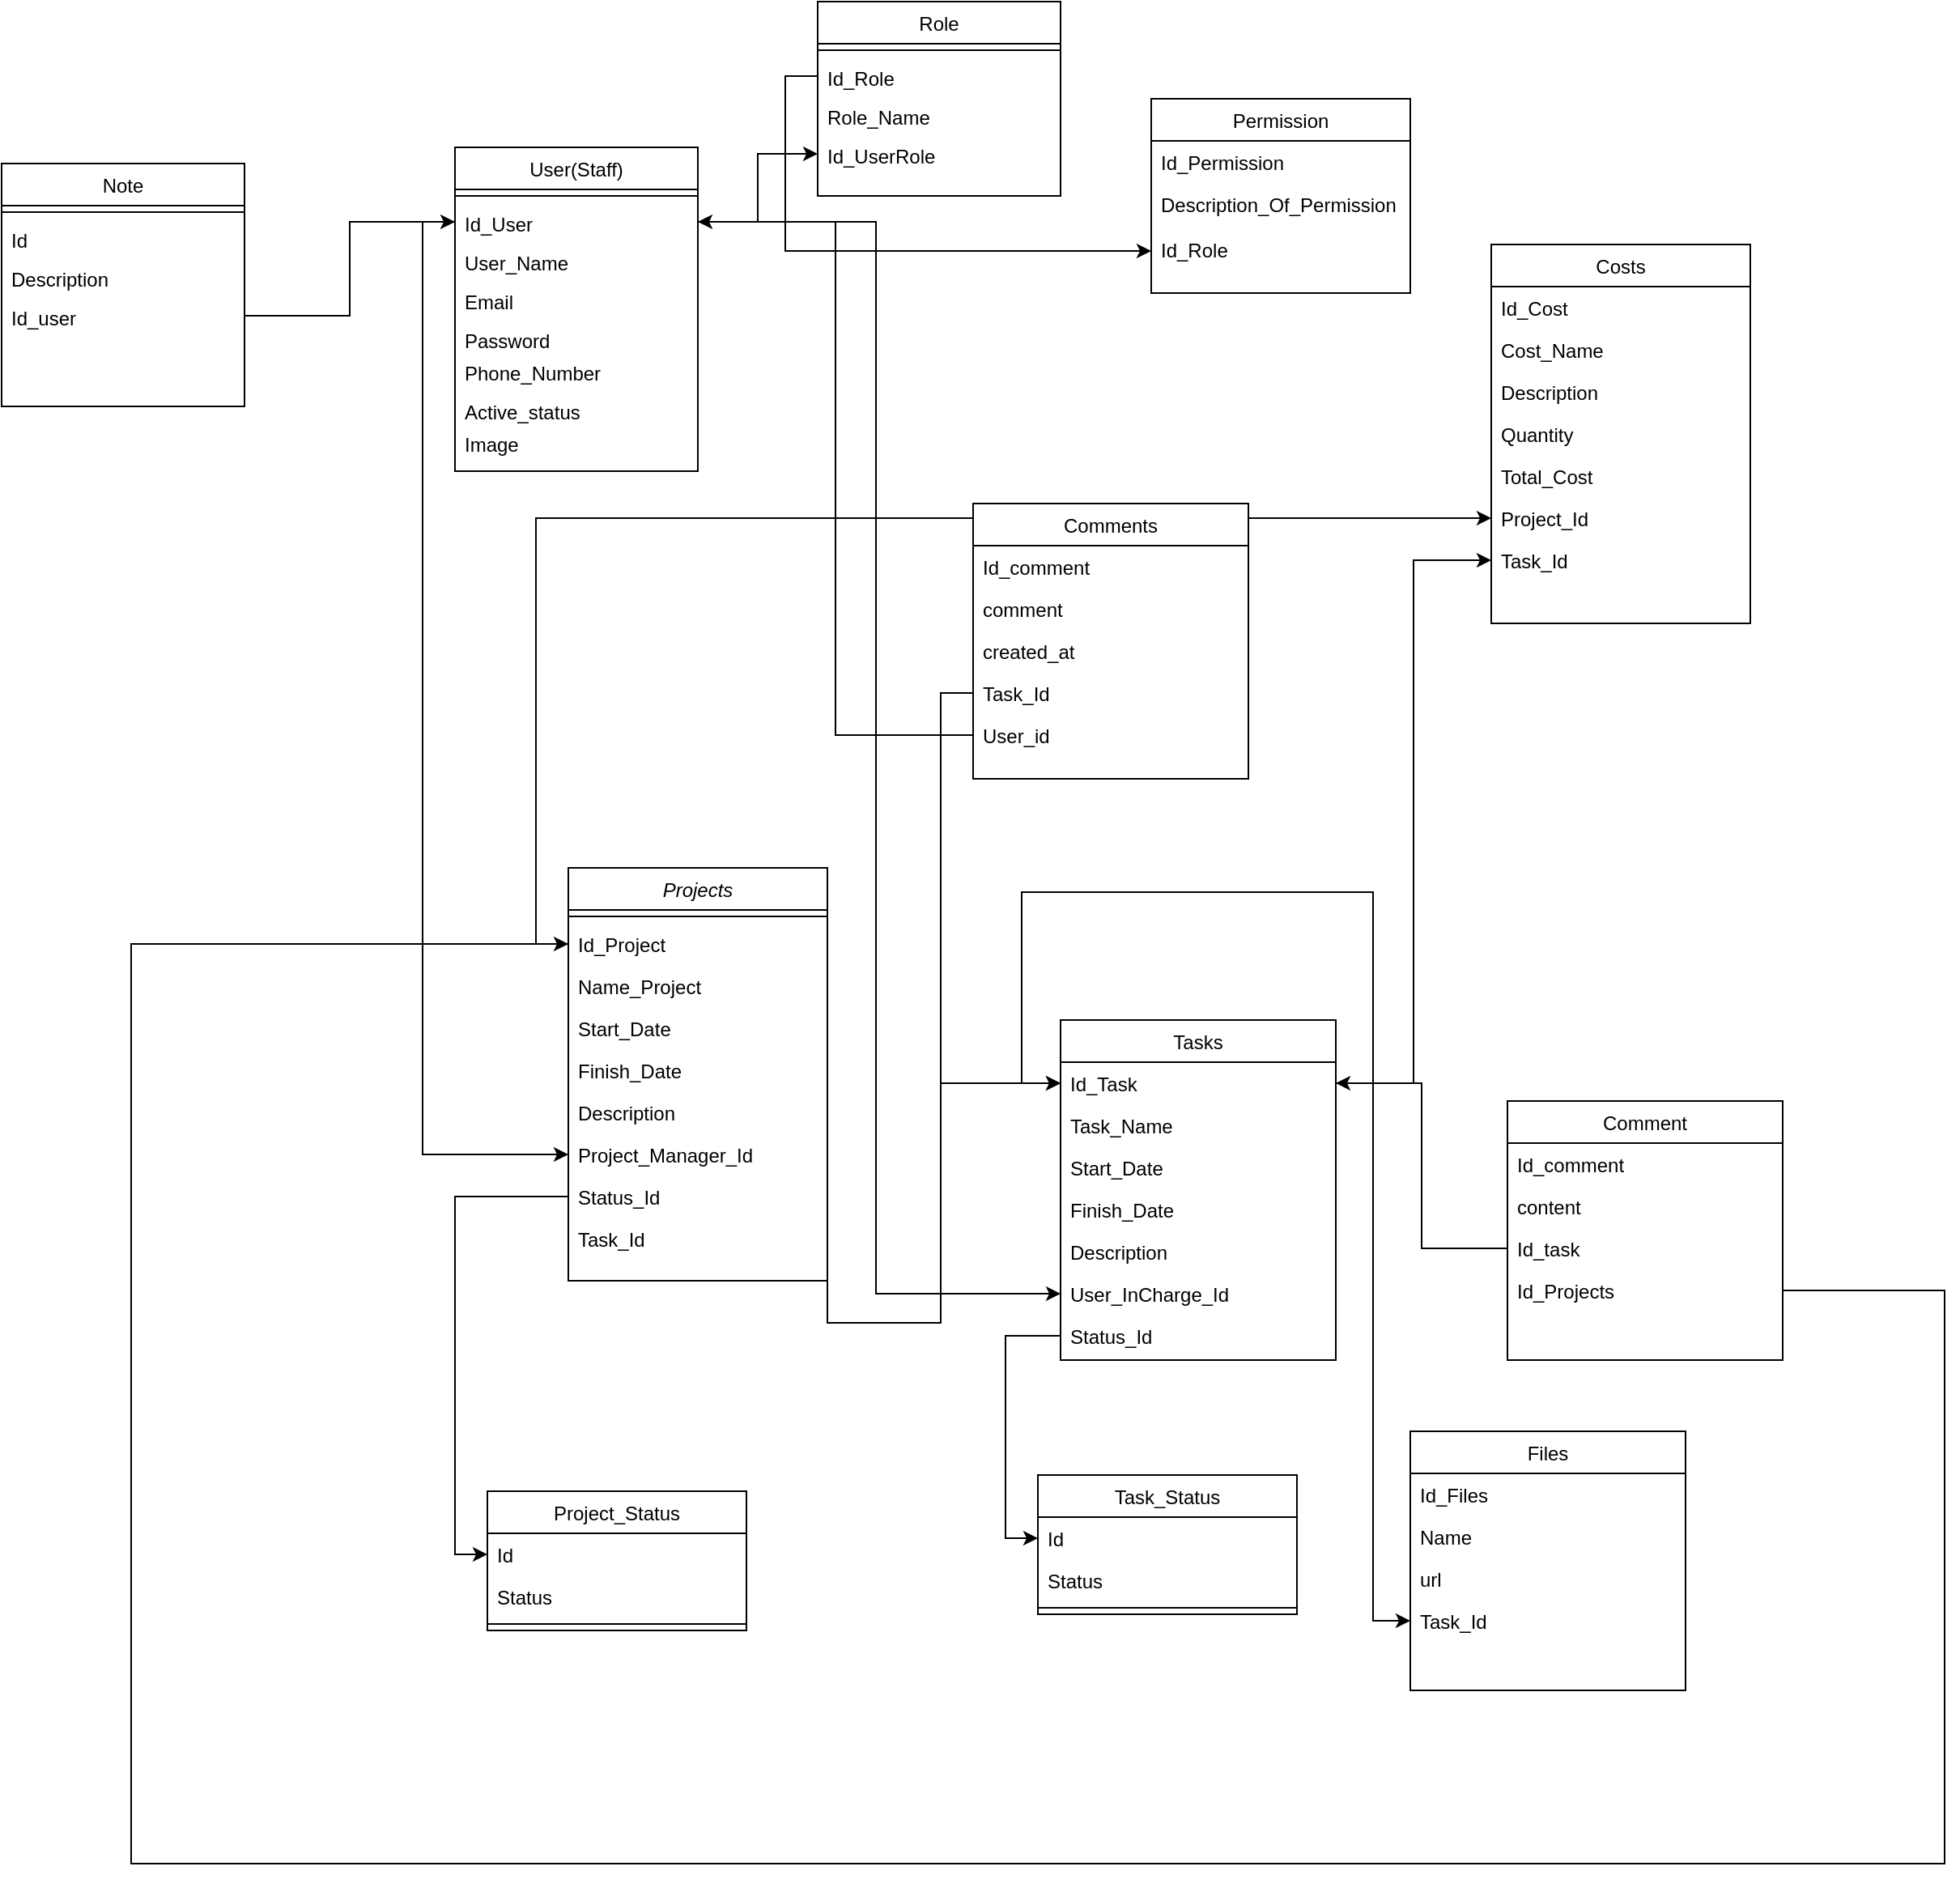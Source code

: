 <mxfile version="20.8.23" type="github"><diagram id="C5RBs43oDa-KdzZeNtuy" name="Page-1"><mxGraphModel dx="1766" dy="581" grid="1" gridSize="10" guides="1" tooltips="1" connect="1" arrows="1" fold="1" page="1" pageScale="1" pageWidth="827" pageHeight="1169" math="0" shadow="0"><root><mxCell id="WIyWlLk6GJQsqaUBKTNV-0"/><mxCell id="WIyWlLk6GJQsqaUBKTNV-1" parent="WIyWlLk6GJQsqaUBKTNV-0"/><mxCell id="zkfFHV4jXpPFQw0GAbJ--0" value="Projects" style="swimlane;fontStyle=2;align=center;verticalAlign=top;childLayout=stackLayout;horizontal=1;startSize=26;horizontalStack=0;resizeParent=1;resizeLast=0;collapsible=1;marginBottom=0;rounded=0;shadow=0;strokeWidth=1;" parent="WIyWlLk6GJQsqaUBKTNV-1" vertex="1"><mxGeometry x="110" y="585" width="160" height="255" as="geometry"><mxRectangle x="230" y="140" width="160" height="26" as="alternateBounds"/></mxGeometry></mxCell><mxCell id="zkfFHV4jXpPFQw0GAbJ--4" value="" style="line;html=1;strokeWidth=1;align=left;verticalAlign=middle;spacingTop=-1;spacingLeft=3;spacingRight=3;rotatable=0;labelPosition=right;points=[];portConstraint=eastwest;" parent="zkfFHV4jXpPFQw0GAbJ--0" vertex="1"><mxGeometry y="26" width="160" height="8" as="geometry"/></mxCell><mxCell id="zkfFHV4jXpPFQw0GAbJ--5" value="Id_Project&#10;" style="text;align=left;verticalAlign=top;spacingLeft=4;spacingRight=4;overflow=hidden;rotatable=0;points=[[0,0.5],[1,0.5]];portConstraint=eastwest;" parent="zkfFHV4jXpPFQw0GAbJ--0" vertex="1"><mxGeometry y="34" width="160" height="26" as="geometry"/></mxCell><mxCell id="kWdFiJYXS9RgGYIFdmxV-0" value="Name_Project" style="text;align=left;verticalAlign=top;spacingLeft=4;spacingRight=4;overflow=hidden;rotatable=0;points=[[0,0.5],[1,0.5]];portConstraint=eastwest;" parent="zkfFHV4jXpPFQw0GAbJ--0" vertex="1"><mxGeometry y="60" width="160" height="26" as="geometry"/></mxCell><mxCell id="kWdFiJYXS9RgGYIFdmxV-1" value="Start_Date" style="text;align=left;verticalAlign=top;spacingLeft=4;spacingRight=4;overflow=hidden;rotatable=0;points=[[0,0.5],[1,0.5]];portConstraint=eastwest;" parent="zkfFHV4jXpPFQw0GAbJ--0" vertex="1"><mxGeometry y="86" width="160" height="26" as="geometry"/></mxCell><mxCell id="kWdFiJYXS9RgGYIFdmxV-4" value="Finish_Date" style="text;align=left;verticalAlign=top;spacingLeft=4;spacingRight=4;overflow=hidden;rotatable=0;points=[[0,0.5],[1,0.5]];portConstraint=eastwest;" parent="zkfFHV4jXpPFQw0GAbJ--0" vertex="1"><mxGeometry y="112" width="160" height="26" as="geometry"/></mxCell><mxCell id="kWdFiJYXS9RgGYIFdmxV-20" value="Description&#10;" style="text;align=left;verticalAlign=top;spacingLeft=4;spacingRight=4;overflow=hidden;rotatable=0;points=[[0,0.5],[1,0.5]];portConstraint=eastwest;" parent="zkfFHV4jXpPFQw0GAbJ--0" vertex="1"><mxGeometry y="138" width="160" height="26" as="geometry"/></mxCell><mxCell id="kWdFiJYXS9RgGYIFdmxV-3" value="Project_Manager_Id&#10;" style="text;align=left;verticalAlign=top;spacingLeft=4;spacingRight=4;overflow=hidden;rotatable=0;points=[[0,0.5],[1,0.5]];portConstraint=eastwest;" parent="zkfFHV4jXpPFQw0GAbJ--0" vertex="1"><mxGeometry y="164" width="160" height="26" as="geometry"/></mxCell><mxCell id="kWdFiJYXS9RgGYIFdmxV-11" value="Status_Id" style="text;align=left;verticalAlign=top;spacingLeft=4;spacingRight=4;overflow=hidden;rotatable=0;points=[[0,0.5],[1,0.5]];portConstraint=eastwest;" parent="zkfFHV4jXpPFQw0GAbJ--0" vertex="1"><mxGeometry y="190" width="160" height="26" as="geometry"/></mxCell><mxCell id="kWdFiJYXS9RgGYIFdmxV-18" value="Task_Id" style="text;align=left;verticalAlign=top;spacingLeft=4;spacingRight=4;overflow=hidden;rotatable=0;points=[[0,0.5],[1,0.5]];portConstraint=eastwest;" parent="zkfFHV4jXpPFQw0GAbJ--0" vertex="1"><mxGeometry y="216" width="160" height="26" as="geometry"/></mxCell><mxCell id="zkfFHV4jXpPFQw0GAbJ--13" value="User(Staff)&#10;" style="swimlane;fontStyle=0;align=center;verticalAlign=top;childLayout=stackLayout;horizontal=1;startSize=26;horizontalStack=0;resizeParent=1;resizeLast=0;collapsible=1;marginBottom=0;rounded=0;shadow=0;strokeWidth=1;" parent="WIyWlLk6GJQsqaUBKTNV-1" vertex="1"><mxGeometry x="40" y="140" width="150" height="200" as="geometry"><mxRectangle x="340" y="380" width="170" height="26" as="alternateBounds"/></mxGeometry></mxCell><mxCell id="zkfFHV4jXpPFQw0GAbJ--15" value="" style="line;html=1;strokeWidth=1;align=left;verticalAlign=middle;spacingTop=-1;spacingLeft=3;spacingRight=3;rotatable=0;labelPosition=right;points=[];portConstraint=eastwest;" parent="zkfFHV4jXpPFQw0GAbJ--13" vertex="1"><mxGeometry y="26" width="150" height="8" as="geometry"/></mxCell><mxCell id="zkfFHV4jXpPFQw0GAbJ--14" value="Id_User" style="text;align=left;verticalAlign=top;spacingLeft=4;spacingRight=4;overflow=hidden;rotatable=0;points=[[0,0.5],[1,0.5]];portConstraint=eastwest;" parent="zkfFHV4jXpPFQw0GAbJ--13" vertex="1"><mxGeometry y="34" width="150" height="24" as="geometry"/></mxCell><mxCell id="kWdFiJYXS9RgGYIFdmxV-13" value="User_Name" style="text;align=left;verticalAlign=top;spacingLeft=4;spacingRight=4;overflow=hidden;rotatable=0;points=[[0,0.5],[1,0.5]];portConstraint=eastwest;" parent="zkfFHV4jXpPFQw0GAbJ--13" vertex="1"><mxGeometry y="58" width="150" height="24" as="geometry"/></mxCell><mxCell id="kWdFiJYXS9RgGYIFdmxV-14" value="Email" style="text;align=left;verticalAlign=top;spacingLeft=4;spacingRight=4;overflow=hidden;rotatable=0;points=[[0,0.5],[1,0.5]];portConstraint=eastwest;" parent="zkfFHV4jXpPFQw0GAbJ--13" vertex="1"><mxGeometry y="82" width="150" height="24" as="geometry"/></mxCell><mxCell id="kWdFiJYXS9RgGYIFdmxV-46" value="Password&#10;" style="text;align=left;verticalAlign=top;spacingLeft=4;spacingRight=4;overflow=hidden;rotatable=0;points=[[0,0.5],[1,0.5]];portConstraint=eastwest;" parent="zkfFHV4jXpPFQw0GAbJ--13" vertex="1"><mxGeometry y="106" width="150" height="20" as="geometry"/></mxCell><mxCell id="kWdFiJYXS9RgGYIFdmxV-15" value="Phone_Number&#10;" style="text;align=left;verticalAlign=top;spacingLeft=4;spacingRight=4;overflow=hidden;rotatable=0;points=[[0,0.5],[1,0.5]];portConstraint=eastwest;" parent="zkfFHV4jXpPFQw0GAbJ--13" vertex="1"><mxGeometry y="126" width="150" height="24" as="geometry"/></mxCell><mxCell id="kWdFiJYXS9RgGYIFdmxV-23" value="Active_status&#10;" style="text;align=left;verticalAlign=top;spacingLeft=4;spacingRight=4;overflow=hidden;rotatable=0;points=[[0,0.5],[1,0.5]];portConstraint=eastwest;" parent="zkfFHV4jXpPFQw0GAbJ--13" vertex="1"><mxGeometry y="150" width="150" height="20" as="geometry"/></mxCell><mxCell id="kWdFiJYXS9RgGYIFdmxV-45" value="Image" style="text;align=left;verticalAlign=top;spacingLeft=4;spacingRight=4;overflow=hidden;rotatable=0;points=[[0,0.5],[1,0.5]];portConstraint=eastwest;" parent="zkfFHV4jXpPFQw0GAbJ--13" vertex="1"><mxGeometry y="170" width="150" height="20" as="geometry"/></mxCell><mxCell id="zkfFHV4jXpPFQw0GAbJ--17" value="Tasks&#10;" style="swimlane;fontStyle=0;align=center;verticalAlign=top;childLayout=stackLayout;horizontal=1;startSize=26;horizontalStack=0;resizeParent=1;resizeLast=0;collapsible=1;marginBottom=0;rounded=0;shadow=0;strokeWidth=1;" parent="WIyWlLk6GJQsqaUBKTNV-1" vertex="1"><mxGeometry x="414" y="679" width="170" height="210" as="geometry"><mxRectangle x="550" y="140" width="160" height="26" as="alternateBounds"/></mxGeometry></mxCell><mxCell id="zkfFHV4jXpPFQw0GAbJ--18" value="Id_Task&#10;" style="text;align=left;verticalAlign=top;spacingLeft=4;spacingRight=4;overflow=hidden;rotatable=0;points=[[0,0.5],[1,0.5]];portConstraint=eastwest;" parent="zkfFHV4jXpPFQw0GAbJ--17" vertex="1"><mxGeometry y="26" width="170" height="26" as="geometry"/></mxCell><mxCell id="zkfFHV4jXpPFQw0GAbJ--19" value="Task_Name" style="text;align=left;verticalAlign=top;spacingLeft=4;spacingRight=4;overflow=hidden;rotatable=0;points=[[0,0.5],[1,0.5]];portConstraint=eastwest;rounded=0;shadow=0;html=0;" parent="zkfFHV4jXpPFQw0GAbJ--17" vertex="1"><mxGeometry y="52" width="170" height="26" as="geometry"/></mxCell><mxCell id="zkfFHV4jXpPFQw0GAbJ--24" value="Start_Date" style="text;align=left;verticalAlign=top;spacingLeft=4;spacingRight=4;overflow=hidden;rotatable=0;points=[[0,0.5],[1,0.5]];portConstraint=eastwest;" parent="zkfFHV4jXpPFQw0GAbJ--17" vertex="1"><mxGeometry y="78" width="170" height="26" as="geometry"/></mxCell><mxCell id="zkfFHV4jXpPFQw0GAbJ--25" value="Finish_Date" style="text;align=left;verticalAlign=top;spacingLeft=4;spacingRight=4;overflow=hidden;rotatable=0;points=[[0,0.5],[1,0.5]];portConstraint=eastwest;" parent="zkfFHV4jXpPFQw0GAbJ--17" vertex="1"><mxGeometry y="104" width="170" height="26" as="geometry"/></mxCell><mxCell id="kWdFiJYXS9RgGYIFdmxV-19" value="Description&#10;" style="text;align=left;verticalAlign=top;spacingLeft=4;spacingRight=4;overflow=hidden;rotatable=0;points=[[0,0.5],[1,0.5]];portConstraint=eastwest;" parent="zkfFHV4jXpPFQw0GAbJ--17" vertex="1"><mxGeometry y="130" width="170" height="26" as="geometry"/></mxCell><mxCell id="zkfFHV4jXpPFQw0GAbJ--22" value="User_InCharge_Id" style="text;align=left;verticalAlign=top;spacingLeft=4;spacingRight=4;overflow=hidden;rotatable=0;points=[[0,0.5],[1,0.5]];portConstraint=eastwest;rounded=0;shadow=0;html=0;" parent="zkfFHV4jXpPFQw0GAbJ--17" vertex="1"><mxGeometry y="156" width="170" height="26" as="geometry"/></mxCell><mxCell id="zkfFHV4jXpPFQw0GAbJ--21" value="Status_Id" style="text;align=left;verticalAlign=top;spacingLeft=4;spacingRight=4;overflow=hidden;rotatable=0;points=[[0,0.5],[1,0.5]];portConstraint=eastwest;rounded=0;shadow=0;html=0;" parent="zkfFHV4jXpPFQw0GAbJ--17" vertex="1"><mxGeometry y="182" width="170" height="26" as="geometry"/></mxCell><mxCell id="kWdFiJYXS9RgGYIFdmxV-5" value="Project_Status" style="swimlane;fontStyle=0;align=center;verticalAlign=top;childLayout=stackLayout;horizontal=1;startSize=26;horizontalStack=0;resizeParent=1;resizeLast=0;collapsible=1;marginBottom=0;rounded=0;shadow=0;strokeWidth=1;" parent="WIyWlLk6GJQsqaUBKTNV-1" vertex="1"><mxGeometry x="60" y="970" width="160" height="86" as="geometry"><mxRectangle x="130" y="380" width="160" height="26" as="alternateBounds"/></mxGeometry></mxCell><mxCell id="kWdFiJYXS9RgGYIFdmxV-6" value="Id" style="text;align=left;verticalAlign=top;spacingLeft=4;spacingRight=4;overflow=hidden;rotatable=0;points=[[0,0.5],[1,0.5]];portConstraint=eastwest;" parent="kWdFiJYXS9RgGYIFdmxV-5" vertex="1"><mxGeometry y="26" width="160" height="26" as="geometry"/></mxCell><mxCell id="kWdFiJYXS9RgGYIFdmxV-7" value="Status" style="text;align=left;verticalAlign=top;spacingLeft=4;spacingRight=4;overflow=hidden;rotatable=0;points=[[0,0.5],[1,0.5]];portConstraint=eastwest;rounded=0;shadow=0;html=0;" parent="kWdFiJYXS9RgGYIFdmxV-5" vertex="1"><mxGeometry y="52" width="160" height="26" as="geometry"/></mxCell><mxCell id="kWdFiJYXS9RgGYIFdmxV-8" value="" style="line;html=1;strokeWidth=1;align=left;verticalAlign=middle;spacingTop=-1;spacingLeft=3;spacingRight=3;rotatable=0;labelPosition=right;points=[];portConstraint=eastwest;" parent="kWdFiJYXS9RgGYIFdmxV-5" vertex="1"><mxGeometry y="78" width="160" height="8" as="geometry"/></mxCell><mxCell id="kWdFiJYXS9RgGYIFdmxV-24" value="Role" style="swimlane;fontStyle=0;align=center;verticalAlign=top;childLayout=stackLayout;horizontal=1;startSize=26;horizontalStack=0;resizeParent=1;resizeLast=0;collapsible=1;marginBottom=0;rounded=0;shadow=0;strokeWidth=1;" parent="WIyWlLk6GJQsqaUBKTNV-1" vertex="1"><mxGeometry x="264" y="50" width="150" height="120" as="geometry"><mxRectangle x="340" y="380" width="170" height="26" as="alternateBounds"/></mxGeometry></mxCell><mxCell id="kWdFiJYXS9RgGYIFdmxV-25" value="" style="line;html=1;strokeWidth=1;align=left;verticalAlign=middle;spacingTop=-1;spacingLeft=3;spacingRight=3;rotatable=0;labelPosition=right;points=[];portConstraint=eastwest;" parent="kWdFiJYXS9RgGYIFdmxV-24" vertex="1"><mxGeometry y="26" width="150" height="8" as="geometry"/></mxCell><mxCell id="kWdFiJYXS9RgGYIFdmxV-26" value="Id_Role" style="text;align=left;verticalAlign=top;spacingLeft=4;spacingRight=4;overflow=hidden;rotatable=0;points=[[0,0.5],[1,0.5]];portConstraint=eastwest;" parent="kWdFiJYXS9RgGYIFdmxV-24" vertex="1"><mxGeometry y="34" width="150" height="24" as="geometry"/></mxCell><mxCell id="kWdFiJYXS9RgGYIFdmxV-27" value="Role_Name" style="text;align=left;verticalAlign=top;spacingLeft=4;spacingRight=4;overflow=hidden;rotatable=0;points=[[0,0.5],[1,0.5]];portConstraint=eastwest;" parent="kWdFiJYXS9RgGYIFdmxV-24" vertex="1"><mxGeometry y="58" width="150" height="24" as="geometry"/></mxCell><mxCell id="kWdFiJYXS9RgGYIFdmxV-28" value="Id_UserRole" style="text;align=left;verticalAlign=top;spacingLeft=4;spacingRight=4;overflow=hidden;rotatable=0;points=[[0,0.5],[1,0.5]];portConstraint=eastwest;" parent="kWdFiJYXS9RgGYIFdmxV-24" vertex="1"><mxGeometry y="82" width="150" height="24" as="geometry"/></mxCell><mxCell id="kWdFiJYXS9RgGYIFdmxV-39" value="Permission" style="swimlane;fontStyle=0;align=center;verticalAlign=top;childLayout=stackLayout;horizontal=1;startSize=26;horizontalStack=0;resizeParent=1;resizeLast=0;collapsible=1;marginBottom=0;rounded=0;shadow=0;strokeWidth=1;" parent="WIyWlLk6GJQsqaUBKTNV-1" vertex="1"><mxGeometry x="470" y="110" width="160" height="120" as="geometry"><mxRectangle x="130" y="380" width="160" height="26" as="alternateBounds"/></mxGeometry></mxCell><mxCell id="kWdFiJYXS9RgGYIFdmxV-40" value="Id_Permission" style="text;align=left;verticalAlign=top;spacingLeft=4;spacingRight=4;overflow=hidden;rotatable=0;points=[[0,0.5],[1,0.5]];portConstraint=eastwest;" parent="kWdFiJYXS9RgGYIFdmxV-39" vertex="1"><mxGeometry y="26" width="160" height="26" as="geometry"/></mxCell><mxCell id="kWdFiJYXS9RgGYIFdmxV-41" value="Description_Of_Permission" style="text;align=left;verticalAlign=top;spacingLeft=4;spacingRight=4;overflow=hidden;rotatable=0;points=[[0,0.5],[1,0.5]];portConstraint=eastwest;rounded=0;shadow=0;html=0;" parent="kWdFiJYXS9RgGYIFdmxV-39" vertex="1"><mxGeometry y="52" width="160" height="28" as="geometry"/></mxCell><mxCell id="kWdFiJYXS9RgGYIFdmxV-43" value="Id_Role&#10;" style="text;align=left;verticalAlign=top;spacingLeft=4;spacingRight=4;overflow=hidden;rotatable=0;points=[[0,0.5],[1,0.5]];portConstraint=eastwest;rounded=0;shadow=0;html=0;" parent="kWdFiJYXS9RgGYIFdmxV-39" vertex="1"><mxGeometry y="80" width="160" height="28" as="geometry"/></mxCell><mxCell id="kWdFiJYXS9RgGYIFdmxV-65" value="Costs" style="swimlane;fontStyle=0;align=center;verticalAlign=top;childLayout=stackLayout;horizontal=1;startSize=26;horizontalStack=0;resizeParent=1;resizeLast=0;collapsible=1;marginBottom=0;rounded=0;shadow=0;strokeWidth=1;" parent="WIyWlLk6GJQsqaUBKTNV-1" vertex="1"><mxGeometry x="680" y="200" width="160" height="234" as="geometry"><mxRectangle x="130" y="380" width="160" height="26" as="alternateBounds"/></mxGeometry></mxCell><mxCell id="kWdFiJYXS9RgGYIFdmxV-66" value="Id_Cost" style="text;align=left;verticalAlign=top;spacingLeft=4;spacingRight=4;overflow=hidden;rotatable=0;points=[[0,0.5],[1,0.5]];portConstraint=eastwest;" parent="kWdFiJYXS9RgGYIFdmxV-65" vertex="1"><mxGeometry y="26" width="160" height="26" as="geometry"/></mxCell><mxCell id="kWdFiJYXS9RgGYIFdmxV-67" value="Cost_Name" style="text;align=left;verticalAlign=top;spacingLeft=4;spacingRight=4;overflow=hidden;rotatable=0;points=[[0,0.5],[1,0.5]];portConstraint=eastwest;rounded=0;shadow=0;html=0;" parent="kWdFiJYXS9RgGYIFdmxV-65" vertex="1"><mxGeometry y="52" width="160" height="26" as="geometry"/></mxCell><mxCell id="kWdFiJYXS9RgGYIFdmxV-68" value="Description" style="text;align=left;verticalAlign=top;spacingLeft=4;spacingRight=4;overflow=hidden;rotatable=0;points=[[0,0.5],[1,0.5]];portConstraint=eastwest;rounded=0;shadow=0;html=0;" parent="kWdFiJYXS9RgGYIFdmxV-65" vertex="1"><mxGeometry y="78" width="160" height="26" as="geometry"/></mxCell><mxCell id="kWdFiJYXS9RgGYIFdmxV-69" value="Quantity" style="text;align=left;verticalAlign=top;spacingLeft=4;spacingRight=4;overflow=hidden;rotatable=0;points=[[0,0.5],[1,0.5]];portConstraint=eastwest;rounded=0;shadow=0;html=0;" parent="kWdFiJYXS9RgGYIFdmxV-65" vertex="1"><mxGeometry y="104" width="160" height="26" as="geometry"/></mxCell><mxCell id="kWdFiJYXS9RgGYIFdmxV-70" value="Total_Cost" style="text;align=left;verticalAlign=top;spacingLeft=4;spacingRight=4;overflow=hidden;rotatable=0;points=[[0,0.5],[1,0.5]];portConstraint=eastwest;rounded=0;shadow=0;html=0;" parent="kWdFiJYXS9RgGYIFdmxV-65" vertex="1"><mxGeometry y="130" width="160" height="26" as="geometry"/></mxCell><mxCell id="kWdFiJYXS9RgGYIFdmxV-71" value="Project_Id" style="text;align=left;verticalAlign=top;spacingLeft=4;spacingRight=4;overflow=hidden;rotatable=0;points=[[0,0.5],[1,0.5]];portConstraint=eastwest;rounded=0;shadow=0;html=0;" parent="kWdFiJYXS9RgGYIFdmxV-65" vertex="1"><mxGeometry y="156" width="160" height="26" as="geometry"/></mxCell><mxCell id="kWdFiJYXS9RgGYIFdmxV-103" value="Task_Id" style="text;align=left;verticalAlign=top;spacingLeft=4;spacingRight=4;overflow=hidden;rotatable=0;points=[[0,0.5],[1,0.5]];portConstraint=eastwest;rounded=0;shadow=0;html=0;" parent="kWdFiJYXS9RgGYIFdmxV-65" vertex="1"><mxGeometry y="182" width="160" height="26" as="geometry"/></mxCell><mxCell id="kWdFiJYXS9RgGYIFdmxV-79" value="Task_Status" style="swimlane;fontStyle=0;align=center;verticalAlign=top;childLayout=stackLayout;horizontal=1;startSize=26;horizontalStack=0;resizeParent=1;resizeLast=0;collapsible=1;marginBottom=0;rounded=0;shadow=0;strokeWidth=1;" parent="WIyWlLk6GJQsqaUBKTNV-1" vertex="1"><mxGeometry x="400" y="960" width="160" height="86" as="geometry"><mxRectangle x="130" y="380" width="160" height="26" as="alternateBounds"/></mxGeometry></mxCell><mxCell id="kWdFiJYXS9RgGYIFdmxV-80" value="Id" style="text;align=left;verticalAlign=top;spacingLeft=4;spacingRight=4;overflow=hidden;rotatable=0;points=[[0,0.5],[1,0.5]];portConstraint=eastwest;" parent="kWdFiJYXS9RgGYIFdmxV-79" vertex="1"><mxGeometry y="26" width="160" height="26" as="geometry"/></mxCell><mxCell id="kWdFiJYXS9RgGYIFdmxV-81" value="Status" style="text;align=left;verticalAlign=top;spacingLeft=4;spacingRight=4;overflow=hidden;rotatable=0;points=[[0,0.5],[1,0.5]];portConstraint=eastwest;rounded=0;shadow=0;html=0;" parent="kWdFiJYXS9RgGYIFdmxV-79" vertex="1"><mxGeometry y="52" width="160" height="26" as="geometry"/></mxCell><mxCell id="kWdFiJYXS9RgGYIFdmxV-82" value="" style="line;html=1;strokeWidth=1;align=left;verticalAlign=middle;spacingTop=-1;spacingLeft=3;spacingRight=3;rotatable=0;labelPosition=right;points=[];portConstraint=eastwest;" parent="kWdFiJYXS9RgGYIFdmxV-79" vertex="1"><mxGeometry y="78" width="160" height="8" as="geometry"/></mxCell><mxCell id="kWdFiJYXS9RgGYIFdmxV-88" value="" style="edgeStyle=orthogonalEdgeStyle;rounded=0;orthogonalLoop=1;jettySize=auto;html=1;" parent="WIyWlLk6GJQsqaUBKTNV-1" source="zkfFHV4jXpPFQw0GAbJ--14" target="kWdFiJYXS9RgGYIFdmxV-28" edge="1"><mxGeometry relative="1" as="geometry"/></mxCell><mxCell id="kWdFiJYXS9RgGYIFdmxV-89" style="edgeStyle=orthogonalEdgeStyle;rounded=0;orthogonalLoop=1;jettySize=auto;html=1;exitX=0;exitY=0.5;exitDx=0;exitDy=0;entryX=0;entryY=0.5;entryDx=0;entryDy=0;" parent="WIyWlLk6GJQsqaUBKTNV-1" source="kWdFiJYXS9RgGYIFdmxV-26" target="kWdFiJYXS9RgGYIFdmxV-43" edge="1"><mxGeometry relative="1" as="geometry"/></mxCell><mxCell id="kWdFiJYXS9RgGYIFdmxV-90" style="edgeStyle=orthogonalEdgeStyle;rounded=0;orthogonalLoop=1;jettySize=auto;html=1;exitX=0;exitY=0.5;exitDx=0;exitDy=0;entryX=0;entryY=0.5;entryDx=0;entryDy=0;" parent="WIyWlLk6GJQsqaUBKTNV-1" source="zkfFHV4jXpPFQw0GAbJ--14" target="kWdFiJYXS9RgGYIFdmxV-3" edge="1"><mxGeometry relative="1" as="geometry"/></mxCell><mxCell id="kWdFiJYXS9RgGYIFdmxV-91" style="edgeStyle=orthogonalEdgeStyle;rounded=0;orthogonalLoop=1;jettySize=auto;html=1;exitX=1;exitY=0.5;exitDx=0;exitDy=0;" parent="WIyWlLk6GJQsqaUBKTNV-1" source="zkfFHV4jXpPFQw0GAbJ--14" target="zkfFHV4jXpPFQw0GAbJ--22" edge="1"><mxGeometry relative="1" as="geometry"><Array as="points"><mxPoint x="300" y="186"/><mxPoint x="300" y="848"/></Array></mxGeometry></mxCell><mxCell id="kWdFiJYXS9RgGYIFdmxV-97" style="edgeStyle=orthogonalEdgeStyle;rounded=0;orthogonalLoop=1;jettySize=auto;html=1;exitX=0;exitY=0.5;exitDx=0;exitDy=0;entryX=0;entryY=0.5;entryDx=0;entryDy=0;" parent="WIyWlLk6GJQsqaUBKTNV-1" source="zkfFHV4jXpPFQw0GAbJ--21" target="kWdFiJYXS9RgGYIFdmxV-80" edge="1"><mxGeometry relative="1" as="geometry"/></mxCell><mxCell id="kWdFiJYXS9RgGYIFdmxV-98" style="edgeStyle=orthogonalEdgeStyle;rounded=0;orthogonalLoop=1;jettySize=auto;html=1;exitX=0;exitY=0.5;exitDx=0;exitDy=0;entryX=0;entryY=0.5;entryDx=0;entryDy=0;" parent="WIyWlLk6GJQsqaUBKTNV-1" source="kWdFiJYXS9RgGYIFdmxV-11" target="kWdFiJYXS9RgGYIFdmxV-6" edge="1"><mxGeometry relative="1" as="geometry"/></mxCell><mxCell id="kWdFiJYXS9RgGYIFdmxV-100" style="edgeStyle=orthogonalEdgeStyle;rounded=0;orthogonalLoop=1;jettySize=auto;html=1;exitX=1;exitY=0.5;exitDx=0;exitDy=0;entryX=0;entryY=0.5;entryDx=0;entryDy=0;" parent="WIyWlLk6GJQsqaUBKTNV-1" source="kWdFiJYXS9RgGYIFdmxV-18" target="zkfFHV4jXpPFQw0GAbJ--18" edge="1"><mxGeometry relative="1" as="geometry"><Array as="points"><mxPoint x="270" y="866"/><mxPoint x="340" y="866"/><mxPoint x="340" y="718"/></Array></mxGeometry></mxCell><mxCell id="kWdFiJYXS9RgGYIFdmxV-104" style="edgeStyle=orthogonalEdgeStyle;rounded=0;orthogonalLoop=1;jettySize=auto;html=1;exitX=0;exitY=0.5;exitDx=0;exitDy=0;entryX=0;entryY=0.5;entryDx=0;entryDy=0;" parent="WIyWlLk6GJQsqaUBKTNV-1" source="zkfFHV4jXpPFQw0GAbJ--5" target="kWdFiJYXS9RgGYIFdmxV-71" edge="1"><mxGeometry relative="1" as="geometry"/></mxCell><mxCell id="kWdFiJYXS9RgGYIFdmxV-105" style="edgeStyle=orthogonalEdgeStyle;rounded=0;orthogonalLoop=1;jettySize=auto;html=1;exitX=1;exitY=0.5;exitDx=0;exitDy=0;entryX=0;entryY=0.5;entryDx=0;entryDy=0;" parent="WIyWlLk6GJQsqaUBKTNV-1" source="zkfFHV4jXpPFQw0GAbJ--18" target="kWdFiJYXS9RgGYIFdmxV-103" edge="1"><mxGeometry relative="1" as="geometry"/></mxCell><mxCell id="kWdFiJYXS9RgGYIFdmxV-107" value="Comments" style="swimlane;fontStyle=0;align=center;verticalAlign=top;childLayout=stackLayout;horizontal=1;startSize=26;horizontalStack=0;resizeParent=1;resizeLast=0;collapsible=1;marginBottom=0;rounded=0;shadow=0;strokeWidth=1;" parent="WIyWlLk6GJQsqaUBKTNV-1" vertex="1"><mxGeometry x="360" y="360" width="170" height="170" as="geometry"><mxRectangle x="130" y="380" width="160" height="26" as="alternateBounds"/></mxGeometry></mxCell><mxCell id="kWdFiJYXS9RgGYIFdmxV-108" value="Id_comment" style="text;align=left;verticalAlign=top;spacingLeft=4;spacingRight=4;overflow=hidden;rotatable=0;points=[[0,0.5],[1,0.5]];portConstraint=eastwest;" parent="kWdFiJYXS9RgGYIFdmxV-107" vertex="1"><mxGeometry y="26" width="170" height="26" as="geometry"/></mxCell><mxCell id="kWdFiJYXS9RgGYIFdmxV-112" value="comment" style="text;align=left;verticalAlign=top;spacingLeft=4;spacingRight=4;overflow=hidden;rotatable=0;points=[[0,0.5],[1,0.5]];portConstraint=eastwest;rounded=0;shadow=0;html=0;" parent="kWdFiJYXS9RgGYIFdmxV-107" vertex="1"><mxGeometry y="52" width="170" height="26" as="geometry"/></mxCell><mxCell id="kWdFiJYXS9RgGYIFdmxV-113" value="created_at" style="text;align=left;verticalAlign=top;spacingLeft=4;spacingRight=4;overflow=hidden;rotatable=0;points=[[0,0.5],[1,0.5]];portConstraint=eastwest;rounded=0;shadow=0;html=0;" parent="kWdFiJYXS9RgGYIFdmxV-107" vertex="1"><mxGeometry y="78" width="170" height="26" as="geometry"/></mxCell><mxCell id="kWdFiJYXS9RgGYIFdmxV-109" value="Task_Id" style="text;align=left;verticalAlign=top;spacingLeft=4;spacingRight=4;overflow=hidden;rotatable=0;points=[[0,0.5],[1,0.5]];portConstraint=eastwest;rounded=0;shadow=0;html=0;" parent="kWdFiJYXS9RgGYIFdmxV-107" vertex="1"><mxGeometry y="104" width="170" height="26" as="geometry"/></mxCell><mxCell id="kWdFiJYXS9RgGYIFdmxV-111" value="User_id" style="text;align=left;verticalAlign=top;spacingLeft=4;spacingRight=4;overflow=hidden;rotatable=0;points=[[0,0.5],[1,0.5]];portConstraint=eastwest;rounded=0;shadow=0;html=0;" parent="kWdFiJYXS9RgGYIFdmxV-107" vertex="1"><mxGeometry y="130" width="170" height="26" as="geometry"/></mxCell><mxCell id="kWdFiJYXS9RgGYIFdmxV-114" style="edgeStyle=orthogonalEdgeStyle;rounded=0;orthogonalLoop=1;jettySize=auto;html=1;exitX=0;exitY=0.5;exitDx=0;exitDy=0;entryX=0;entryY=0.5;entryDx=0;entryDy=0;" parent="WIyWlLk6GJQsqaUBKTNV-1" source="kWdFiJYXS9RgGYIFdmxV-109" target="zkfFHV4jXpPFQw0GAbJ--18" edge="1"><mxGeometry relative="1" as="geometry"/></mxCell><mxCell id="kWdFiJYXS9RgGYIFdmxV-115" style="edgeStyle=orthogonalEdgeStyle;rounded=0;orthogonalLoop=1;jettySize=auto;html=1;exitX=0;exitY=0.5;exitDx=0;exitDy=0;entryX=1;entryY=0.5;entryDx=0;entryDy=0;" parent="WIyWlLk6GJQsqaUBKTNV-1" source="kWdFiJYXS9RgGYIFdmxV-111" target="zkfFHV4jXpPFQw0GAbJ--14" edge="1"><mxGeometry relative="1" as="geometry"/></mxCell><mxCell id="kWdFiJYXS9RgGYIFdmxV-116" value="Files" style="swimlane;fontStyle=0;align=center;verticalAlign=top;childLayout=stackLayout;horizontal=1;startSize=26;horizontalStack=0;resizeParent=1;resizeLast=0;collapsible=1;marginBottom=0;rounded=0;shadow=0;strokeWidth=1;" parent="WIyWlLk6GJQsqaUBKTNV-1" vertex="1"><mxGeometry x="630" y="933" width="170" height="160" as="geometry"><mxRectangle x="130" y="380" width="160" height="26" as="alternateBounds"/></mxGeometry></mxCell><mxCell id="kWdFiJYXS9RgGYIFdmxV-117" value="Id_Files" style="text;align=left;verticalAlign=top;spacingLeft=4;spacingRight=4;overflow=hidden;rotatable=0;points=[[0,0.5],[1,0.5]];portConstraint=eastwest;" parent="kWdFiJYXS9RgGYIFdmxV-116" vertex="1"><mxGeometry y="26" width="170" height="26" as="geometry"/></mxCell><mxCell id="kWdFiJYXS9RgGYIFdmxV-118" value="Name" style="text;align=left;verticalAlign=top;spacingLeft=4;spacingRight=4;overflow=hidden;rotatable=0;points=[[0,0.5],[1,0.5]];portConstraint=eastwest;rounded=0;shadow=0;html=0;" parent="kWdFiJYXS9RgGYIFdmxV-116" vertex="1"><mxGeometry y="52" width="170" height="26" as="geometry"/></mxCell><mxCell id="kWdFiJYXS9RgGYIFdmxV-120" value="url" style="text;align=left;verticalAlign=top;spacingLeft=4;spacingRight=4;overflow=hidden;rotatable=0;points=[[0,0.5],[1,0.5]];portConstraint=eastwest;rounded=0;shadow=0;html=0;" parent="kWdFiJYXS9RgGYIFdmxV-116" vertex="1"><mxGeometry y="78" width="170" height="26" as="geometry"/></mxCell><mxCell id="kWdFiJYXS9RgGYIFdmxV-121" value="Task_Id" style="text;align=left;verticalAlign=top;spacingLeft=4;spacingRight=4;overflow=hidden;rotatable=0;points=[[0,0.5],[1,0.5]];portConstraint=eastwest;rounded=0;shadow=0;html=0;" parent="kWdFiJYXS9RgGYIFdmxV-116" vertex="1"><mxGeometry y="104" width="170" height="26" as="geometry"/></mxCell><mxCell id="kWdFiJYXS9RgGYIFdmxV-122" style="edgeStyle=orthogonalEdgeStyle;rounded=0;orthogonalLoop=1;jettySize=auto;html=1;entryX=0;entryY=0.5;entryDx=0;entryDy=0;" parent="WIyWlLk6GJQsqaUBKTNV-1" source="zkfFHV4jXpPFQw0GAbJ--18" target="kWdFiJYXS9RgGYIFdmxV-121" edge="1"><mxGeometry relative="1" as="geometry"><Array as="points"><mxPoint x="390" y="718"/><mxPoint x="390" y="600"/><mxPoint x="607" y="600"/><mxPoint x="607" y="1050"/></Array></mxGeometry></mxCell><mxCell id="hm6MAwaF41pBrZabbjOo-14" value="Note" style="swimlane;fontStyle=0;align=center;verticalAlign=top;childLayout=stackLayout;horizontal=1;startSize=26;horizontalStack=0;resizeParent=1;resizeLast=0;collapsible=1;marginBottom=0;rounded=0;shadow=0;strokeWidth=1;" vertex="1" parent="WIyWlLk6GJQsqaUBKTNV-1"><mxGeometry x="-240" y="150" width="150" height="150" as="geometry"><mxRectangle x="340" y="380" width="170" height="26" as="alternateBounds"/></mxGeometry></mxCell><mxCell id="hm6MAwaF41pBrZabbjOo-15" value="" style="line;html=1;strokeWidth=1;align=left;verticalAlign=middle;spacingTop=-1;spacingLeft=3;spacingRight=3;rotatable=0;labelPosition=right;points=[];portConstraint=eastwest;" vertex="1" parent="hm6MAwaF41pBrZabbjOo-14"><mxGeometry y="26" width="150" height="8" as="geometry"/></mxCell><mxCell id="hm6MAwaF41pBrZabbjOo-16" value="Id" style="text;align=left;verticalAlign=top;spacingLeft=4;spacingRight=4;overflow=hidden;rotatable=0;points=[[0,0.5],[1,0.5]];portConstraint=eastwest;" vertex="1" parent="hm6MAwaF41pBrZabbjOo-14"><mxGeometry y="34" width="150" height="24" as="geometry"/></mxCell><mxCell id="hm6MAwaF41pBrZabbjOo-17" value="Description" style="text;align=left;verticalAlign=top;spacingLeft=4;spacingRight=4;overflow=hidden;rotatable=0;points=[[0,0.5],[1,0.5]];portConstraint=eastwest;" vertex="1" parent="hm6MAwaF41pBrZabbjOo-14"><mxGeometry y="58" width="150" height="24" as="geometry"/></mxCell><mxCell id="hm6MAwaF41pBrZabbjOo-18" value="Id_user" style="text;align=left;verticalAlign=top;spacingLeft=4;spacingRight=4;overflow=hidden;rotatable=0;points=[[0,0.5],[1,0.5]];portConstraint=eastwest;" vertex="1" parent="hm6MAwaF41pBrZabbjOo-14"><mxGeometry y="82" width="150" height="24" as="geometry"/></mxCell><mxCell id="hm6MAwaF41pBrZabbjOo-23" style="edgeStyle=orthogonalEdgeStyle;rounded=0;orthogonalLoop=1;jettySize=auto;html=1;exitX=1;exitY=0.5;exitDx=0;exitDy=0;entryX=0;entryY=0.5;entryDx=0;entryDy=0;" edge="1" parent="WIyWlLk6GJQsqaUBKTNV-1" source="hm6MAwaF41pBrZabbjOo-18" target="zkfFHV4jXpPFQw0GAbJ--14"><mxGeometry relative="1" as="geometry"/></mxCell><mxCell id="hm6MAwaF41pBrZabbjOo-24" value="Comment" style="swimlane;fontStyle=0;align=center;verticalAlign=top;childLayout=stackLayout;horizontal=1;startSize=26;horizontalStack=0;resizeParent=1;resizeLast=0;collapsible=1;marginBottom=0;rounded=0;shadow=0;strokeWidth=1;" vertex="1" parent="WIyWlLk6GJQsqaUBKTNV-1"><mxGeometry x="690" y="729" width="170" height="160" as="geometry"><mxRectangle x="130" y="380" width="160" height="26" as="alternateBounds"/></mxGeometry></mxCell><mxCell id="hm6MAwaF41pBrZabbjOo-25" value="Id_comment" style="text;align=left;verticalAlign=top;spacingLeft=4;spacingRight=4;overflow=hidden;rotatable=0;points=[[0,0.5],[1,0.5]];portConstraint=eastwest;" vertex="1" parent="hm6MAwaF41pBrZabbjOo-24"><mxGeometry y="26" width="170" height="26" as="geometry"/></mxCell><mxCell id="hm6MAwaF41pBrZabbjOo-26" value="content" style="text;align=left;verticalAlign=top;spacingLeft=4;spacingRight=4;overflow=hidden;rotatable=0;points=[[0,0.5],[1,0.5]];portConstraint=eastwest;rounded=0;shadow=0;html=0;" vertex="1" parent="hm6MAwaF41pBrZabbjOo-24"><mxGeometry y="52" width="170" height="26" as="geometry"/></mxCell><mxCell id="hm6MAwaF41pBrZabbjOo-27" value="Id_task" style="text;align=left;verticalAlign=top;spacingLeft=4;spacingRight=4;overflow=hidden;rotatable=0;points=[[0,0.5],[1,0.5]];portConstraint=eastwest;rounded=0;shadow=0;html=0;" vertex="1" parent="hm6MAwaF41pBrZabbjOo-24"><mxGeometry y="78" width="170" height="26" as="geometry"/></mxCell><mxCell id="hm6MAwaF41pBrZabbjOo-28" value="Id_Projects" style="text;align=left;verticalAlign=top;spacingLeft=4;spacingRight=4;overflow=hidden;rotatable=0;points=[[0,0.5],[1,0.5]];portConstraint=eastwest;rounded=0;shadow=0;html=0;" vertex="1" parent="hm6MAwaF41pBrZabbjOo-24"><mxGeometry y="104" width="170" height="26" as="geometry"/></mxCell><mxCell id="hm6MAwaF41pBrZabbjOo-29" style="edgeStyle=orthogonalEdgeStyle;rounded=0;orthogonalLoop=1;jettySize=auto;html=1;exitX=0;exitY=0.5;exitDx=0;exitDy=0;entryX=1;entryY=0.5;entryDx=0;entryDy=0;" edge="1" parent="WIyWlLk6GJQsqaUBKTNV-1" source="hm6MAwaF41pBrZabbjOo-25" target="zkfFHV4jXpPFQw0GAbJ--18"><mxGeometry relative="1" as="geometry"><Array as="points"><mxPoint x="690" y="820"/><mxPoint x="637" y="820"/><mxPoint x="637" y="718"/></Array></mxGeometry></mxCell><mxCell id="hm6MAwaF41pBrZabbjOo-34" style="edgeStyle=orthogonalEdgeStyle;rounded=0;orthogonalLoop=1;jettySize=auto;html=1;exitX=1;exitY=0.5;exitDx=0;exitDy=0;entryX=0;entryY=0.5;entryDx=0;entryDy=0;" edge="1" parent="WIyWlLk6GJQsqaUBKTNV-1" source="hm6MAwaF41pBrZabbjOo-28" target="zkfFHV4jXpPFQw0GAbJ--5"><mxGeometry relative="1" as="geometry"><mxPoint x="-160" y="1140" as="targetPoint"/><Array as="points"><mxPoint x="960" y="846"/><mxPoint x="960" y="1200"/><mxPoint x="-160" y="1200"/><mxPoint x="-160" y="632"/></Array></mxGeometry></mxCell></root></mxGraphModel></diagram></mxfile>